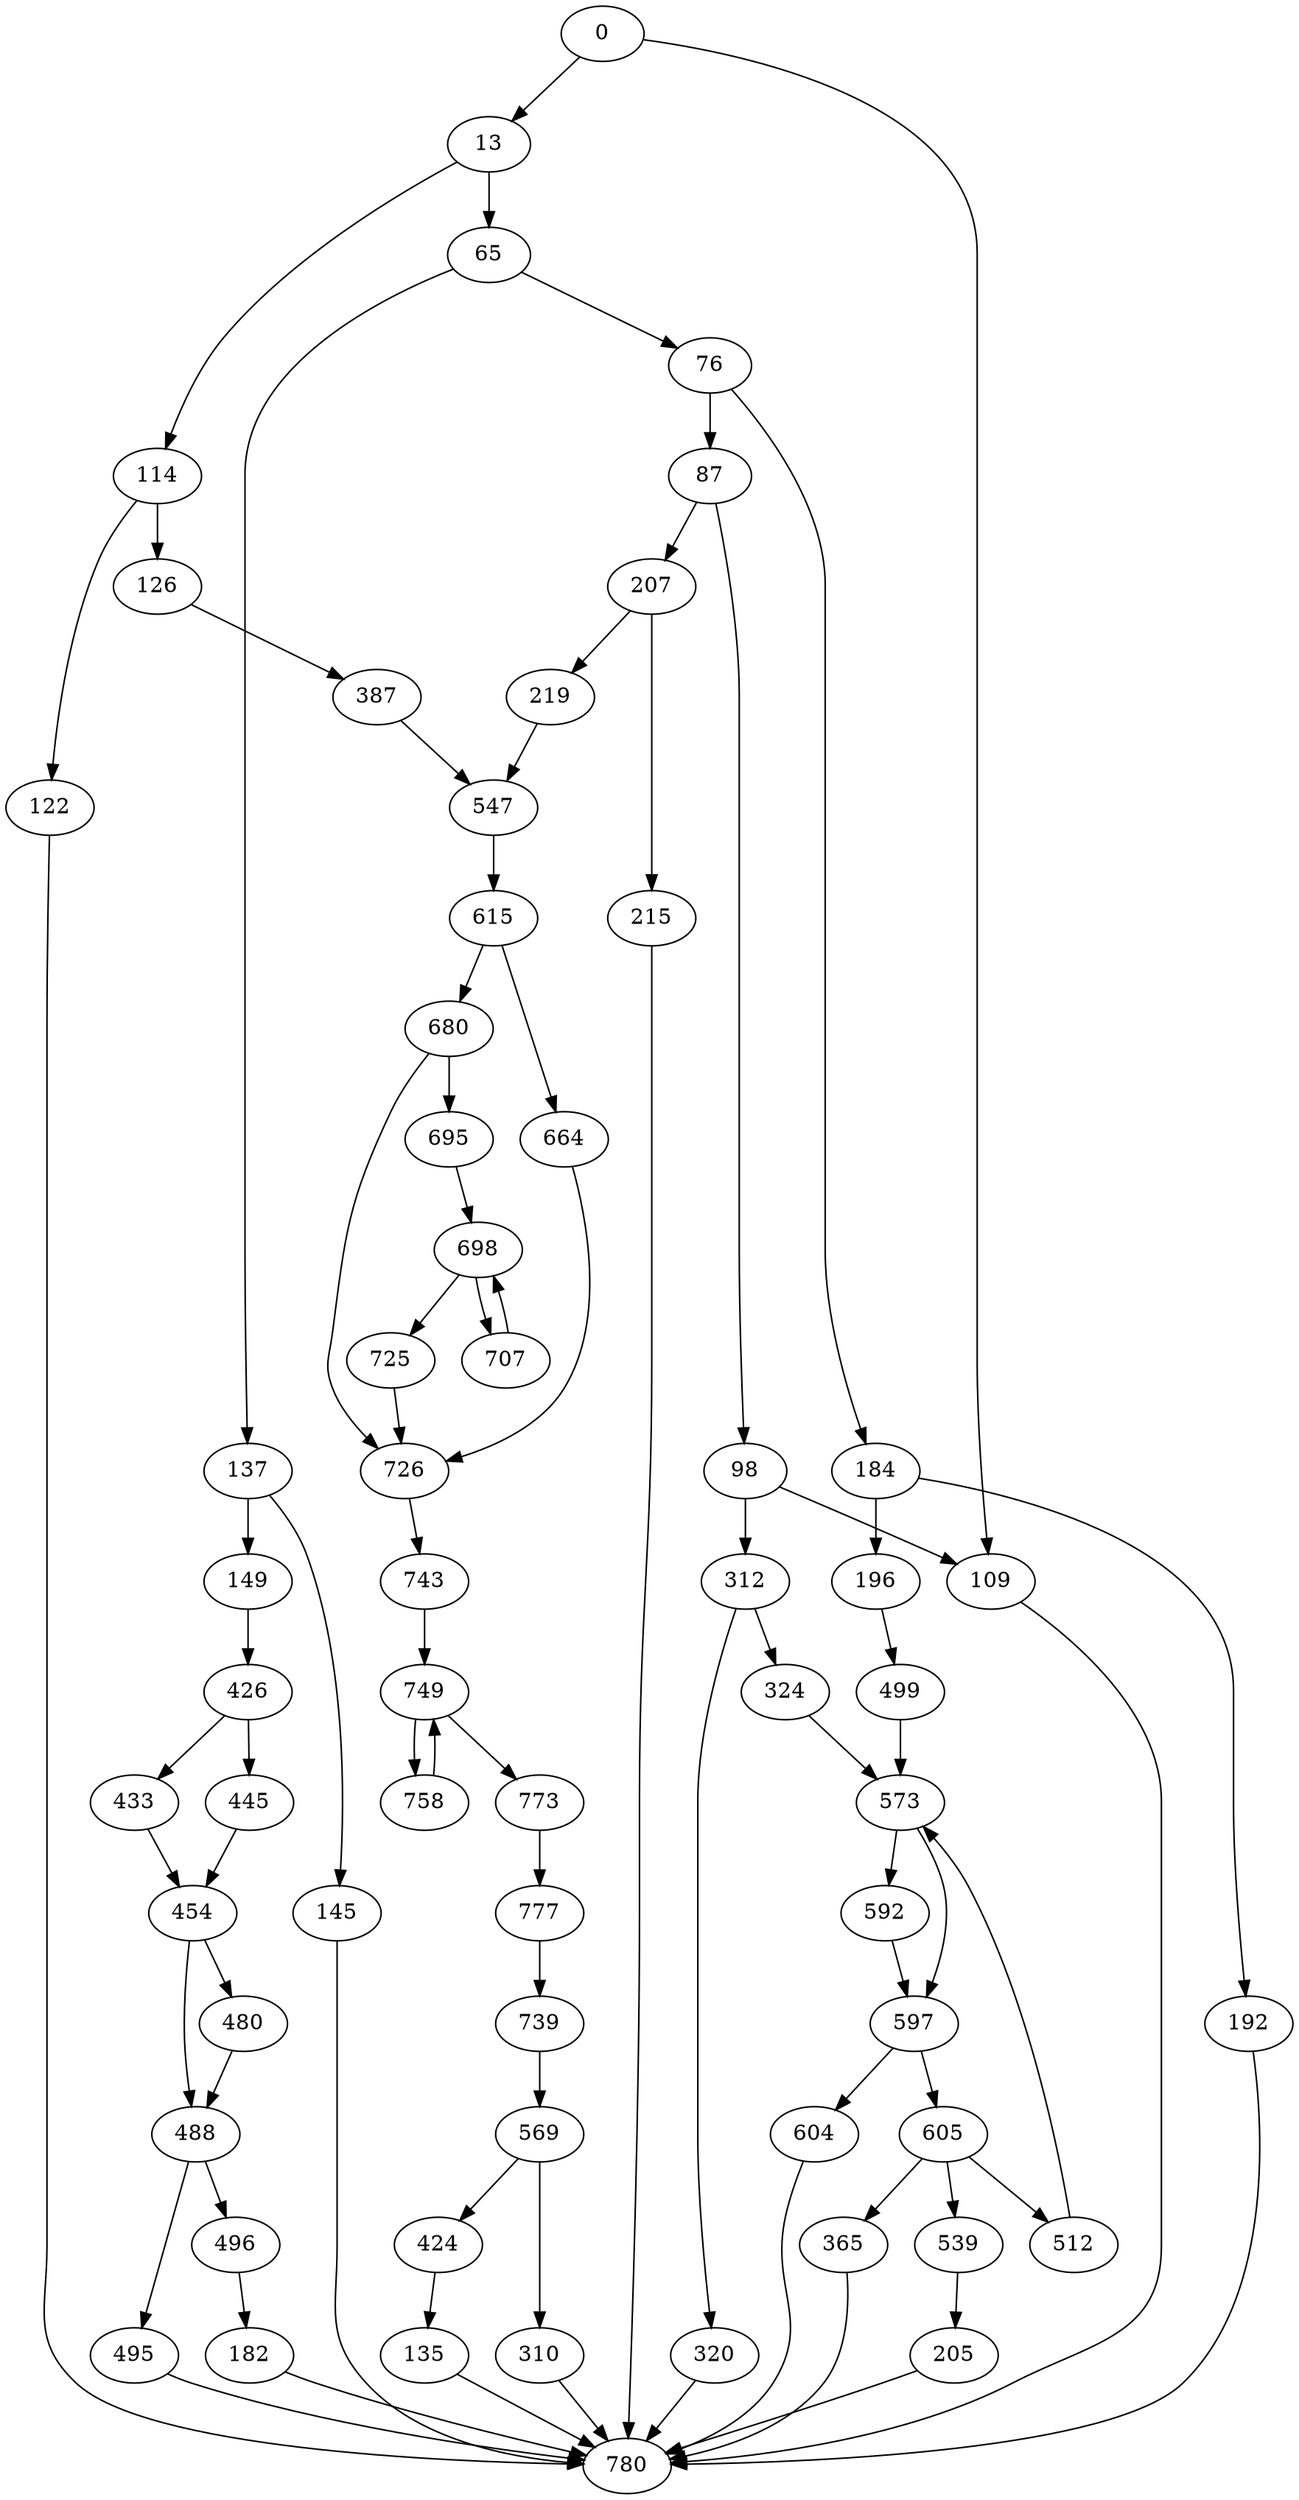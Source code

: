 digraph {
	0 [label=0]
	13 [label=13]
	65 [label=65]
	76 [label=76]
	87 [label=87]
	98 [label=98]
	109 [label=109]
	114 [label=114]
	122 [label=122]
	126 [label=126]
	135 [label=135]
	137 [label=137]
	145 [label=145]
	149 [label=149]
	182 [label=182]
	184 [label=184]
	192 [label=192]
	196 [label=196]
	205 [label=205]
	207 [label=207]
	215 [label=215]
	219 [label=219]
	310 [label=310]
	312 [label=312]
	320 [label=320]
	324 [label=324]
	365 [label=365]
	387 [label=387]
	424 [label=424]
	426 [label=426]
	433 [label=433]
	445 [label=445]
	454 [label=454]
	480 [label=480]
	488 [label=488]
	495 [label=495]
	496 [label=496]
	499 [label=499]
	512 [label=512]
	539 [label=539]
	547 [label=547]
	569 [label=569]
	573 [label=573]
	592 [label=592]
	597 [label=597]
	604 [label=604]
	605 [label=605]
	615 [label=615]
	664 [label=664]
	680 [label=680]
	695 [label=695]
	698 [label=698]
	707 [label=707]
	725 [label=725]
	726 [label=726]
	739 [label=739]
	743 [label=743]
	749 [label=749]
	758 [label=758]
	773 [label=773]
	777 [label=777]
	780 [label=780]
	0 -> 109
	0 -> 13
	13 -> 65
	13 -> 114
	65 -> 137
	65 -> 76
	76 -> 184
	76 -> 87
	87 -> 98
	87 -> 207
	98 -> 312
	98 -> 109
	109 -> 780
	114 -> 122
	114 -> 126
	122 -> 780
	126 -> 387
	135 -> 780
	137 -> 145
	137 -> 149
	145 -> 780
	149 -> 426
	182 -> 780
	184 -> 192
	184 -> 196
	192 -> 780
	196 -> 499
	205 -> 780
	207 -> 219
	207 -> 215
	215 -> 780
	219 -> 547
	310 -> 780
	312 -> 320
	312 -> 324
	320 -> 780
	324 -> 573
	365 -> 780
	387 -> 547
	424 -> 135
	426 -> 433
	426 -> 445
	433 -> 454
	445 -> 454
	454 -> 480
	454 -> 488
	480 -> 488
	488 -> 496
	488 -> 495
	495 -> 780
	496 -> 182
	499 -> 573
	512 -> 573
	539 -> 205
	547 -> 615
	569 -> 424
	569 -> 310
	573 -> 592
	573 -> 597
	592 -> 597
	597 -> 604
	597 -> 605
	604 -> 780
	605 -> 512
	605 -> 539
	605 -> 365
	615 -> 664
	615 -> 680
	664 -> 726
	680 -> 726
	680 -> 695
	695 -> 698
	698 -> 707
	698 -> 725
	707 -> 698
	725 -> 726
	726 -> 743
	739 -> 569
	743 -> 749
	749 -> 773
	749 -> 758
	758 -> 749
	773 -> 777
	777 -> 739
}
